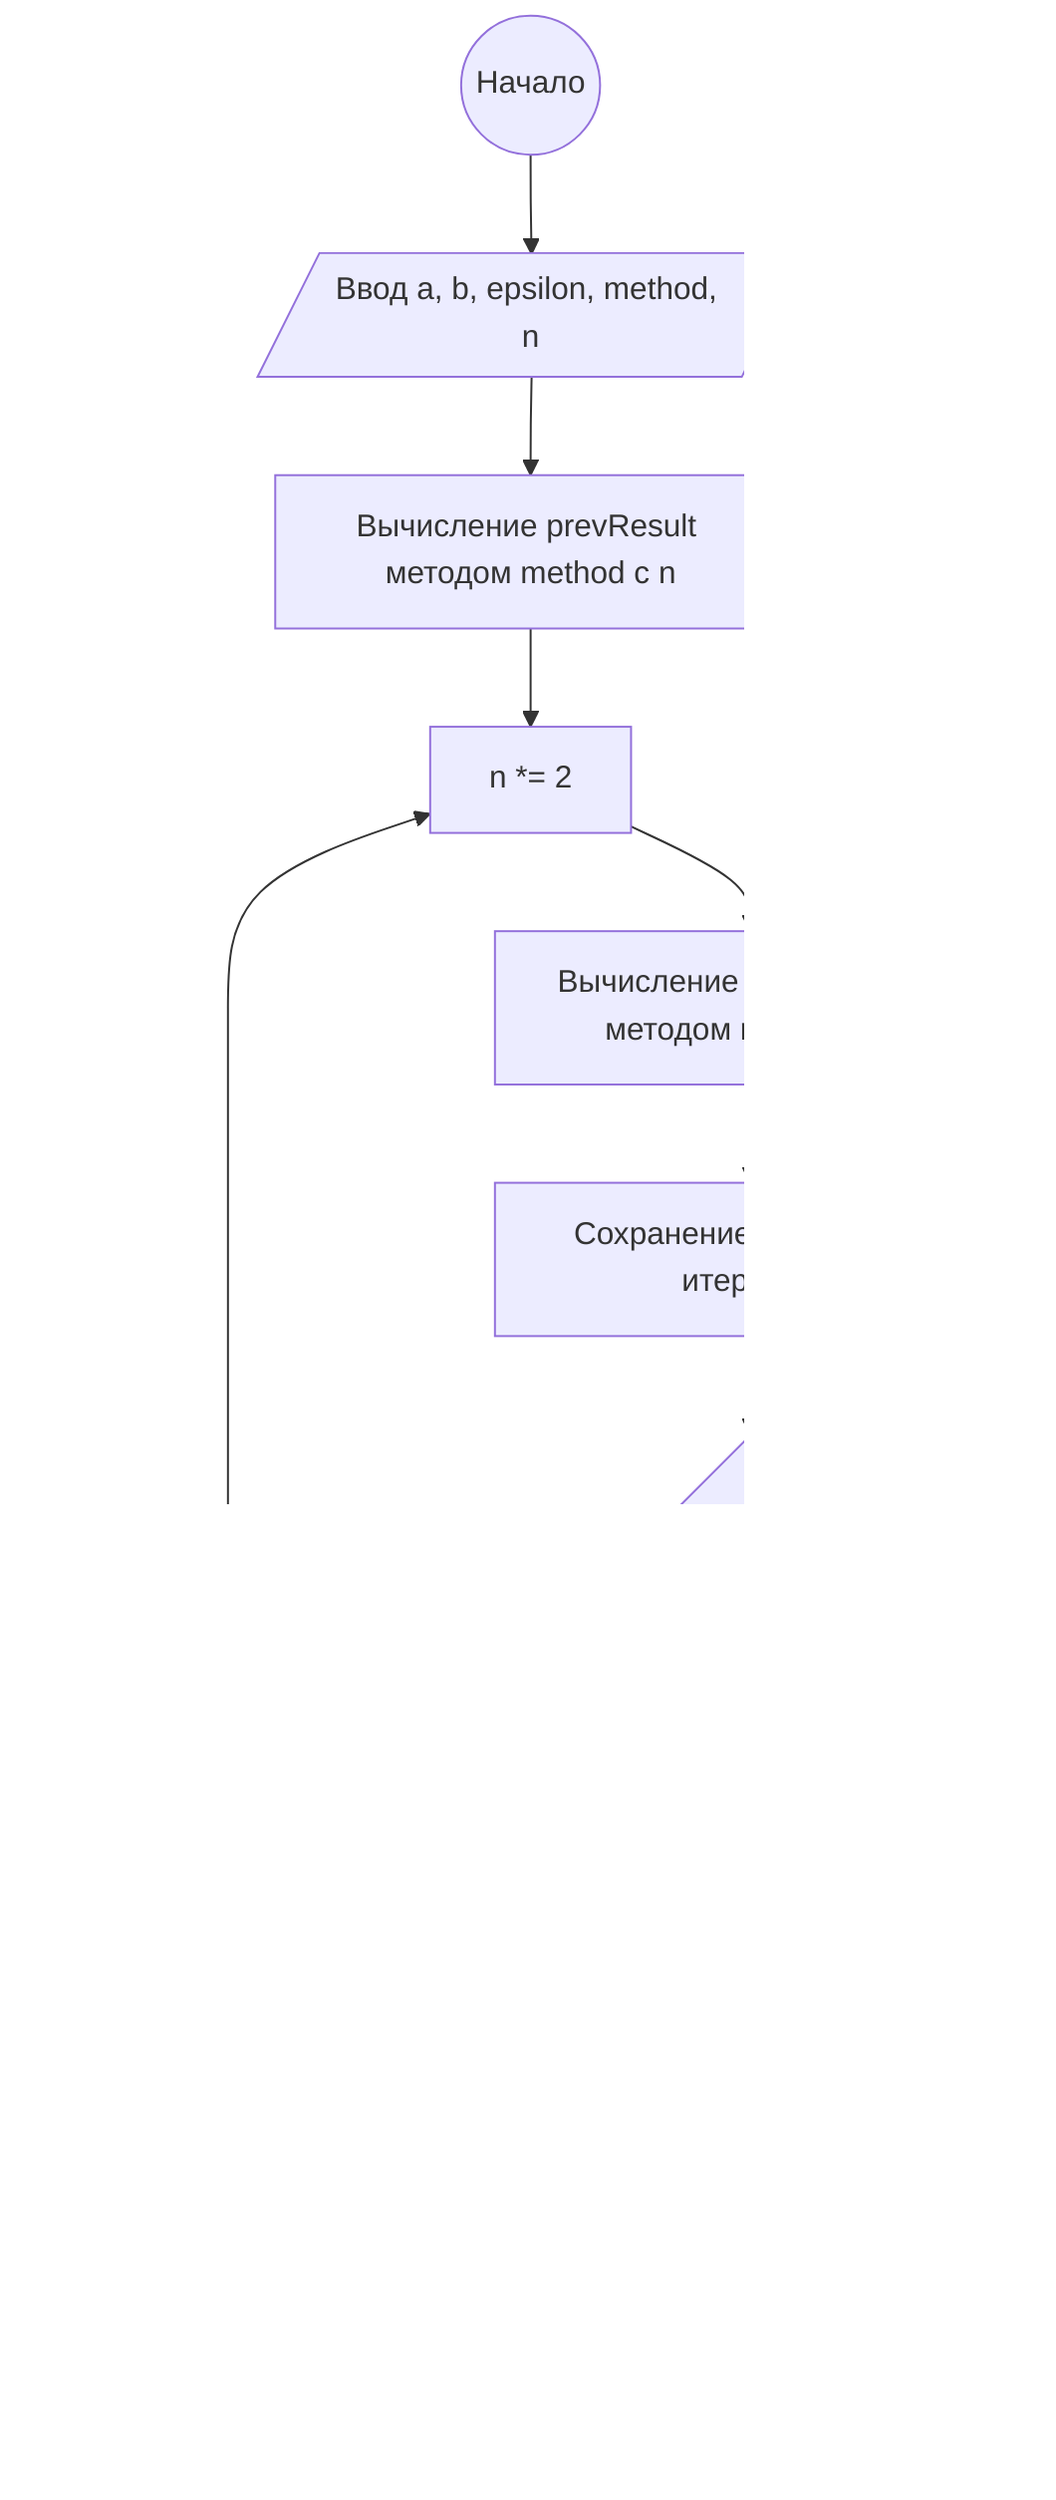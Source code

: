 flowchart TD
    A((Начало)) --> B[/Ввод a, b, epsilon, method, n/]
    B --> D[Вычисление prevResult методом method с n]
    D --> E[n *= 2]
    E --> F[Вычисление currentResult методом method с n]
    F --> G[Сохранение результата итерации]
    G --> H{"|currentResult - prevResult| > epsilon"}
    H -->|true| I[prevResult = currentResult]
    I --> E
    H -->|false| J[/Возврат результата/]
    J --> K((Конец))